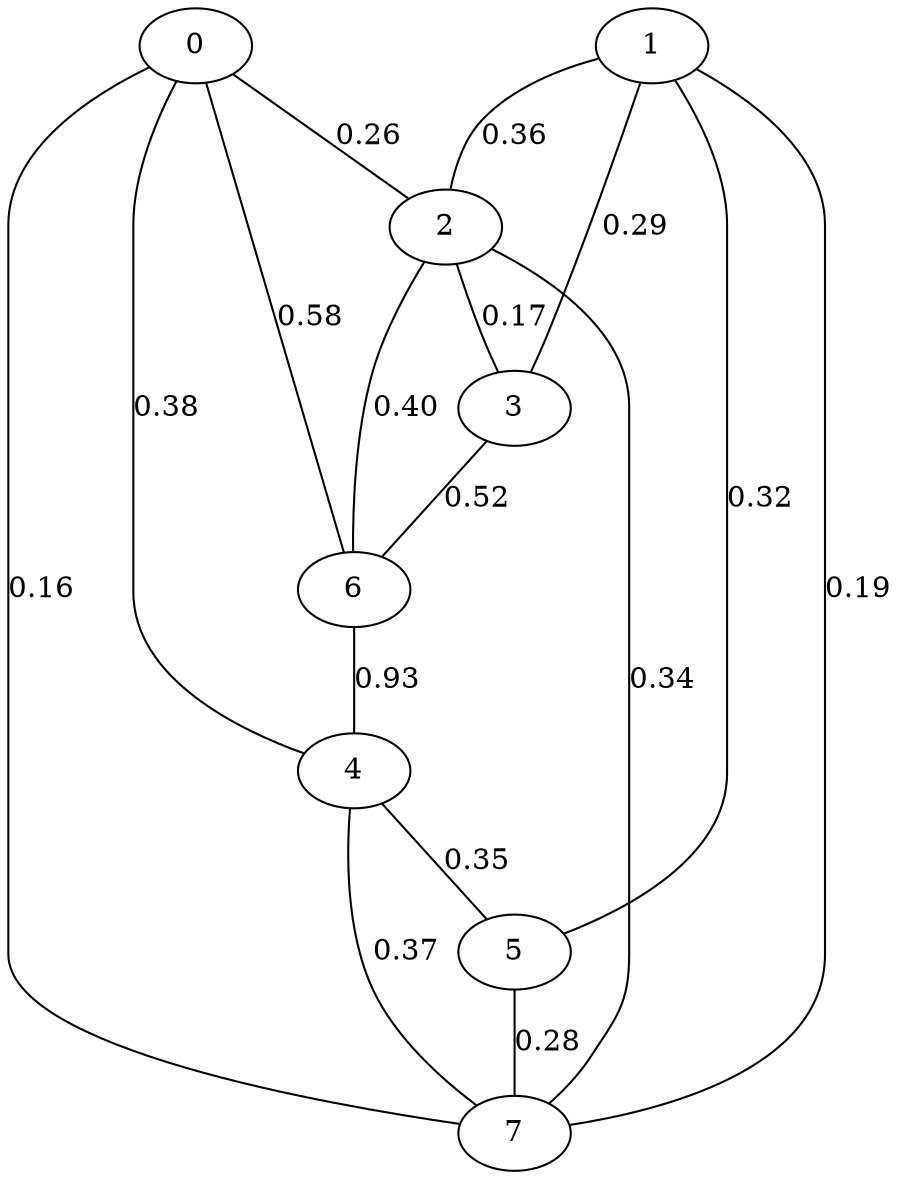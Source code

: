 graph G {
  4 -- 5 [len=0.35, label=0.35];
  4 -- 7 [len=0.37, label=0.37];
  5 -- 7 [len=0.28, label=0.28];
  0 -- 7 [len=0.16, label=0.16];
  1 -- 5 [len=0.32, label=0.32];
  0 -- 4 [len=0.38, label=0.38];
  2 -- 3 [len=0.17, label=0.17];
  1 -- 7 [len=0.19, label=0.19];
  0 -- 2 [len=0.26, label=0.26];
  1 -- 2 [len=0.36, label=0.36];
  1 -- 3 [len=0.29, label=0.29];
  2 -- 7 [len=0.34, label=0.34];
  6 -- 2 [len=0.40, label=0.40];
  3 -- 6 [len=0.52, label=0.52];
  6 -- 0 [len=0.58, label=0.58];
  6 -- 4 [len=0.93, label=0.93];
}
